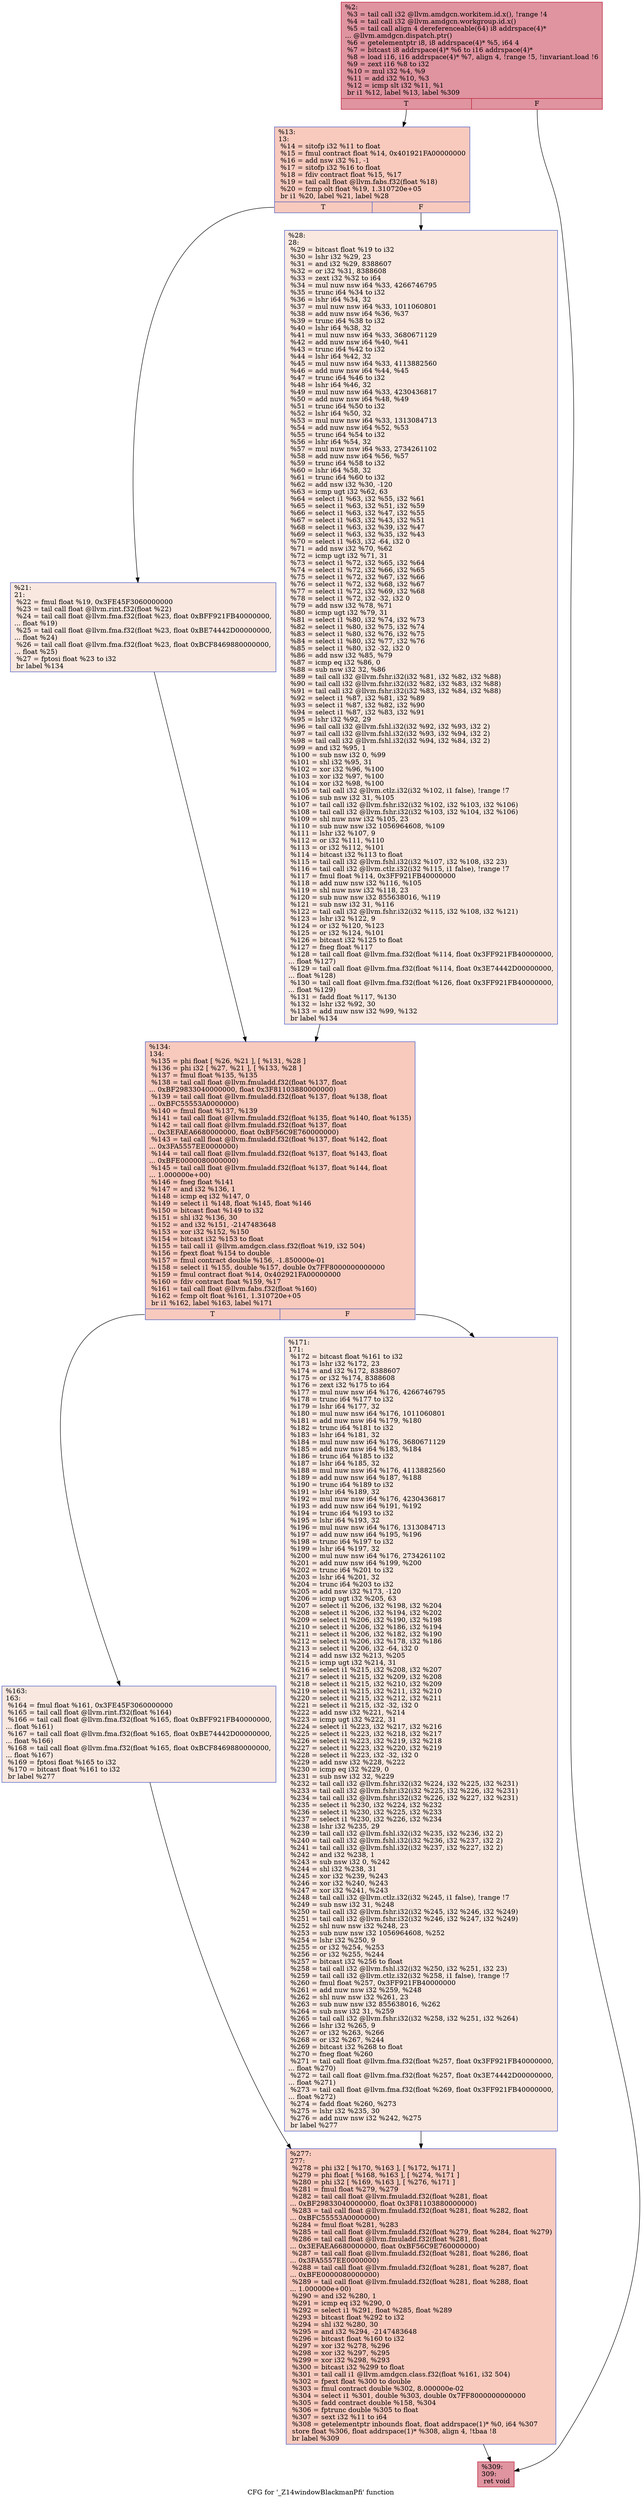 digraph "CFG for '_Z14windowBlackmanPfi' function" {
	label="CFG for '_Z14windowBlackmanPfi' function";

	Node0x5738390 [shape=record,color="#b70d28ff", style=filled, fillcolor="#b70d2870",label="{%2:\l  %3 = tail call i32 @llvm.amdgcn.workitem.id.x(), !range !4\l  %4 = tail call i32 @llvm.amdgcn.workgroup.id.x()\l  %5 = tail call align 4 dereferenceable(64) i8 addrspace(4)*\l... @llvm.amdgcn.dispatch.ptr()\l  %6 = getelementptr i8, i8 addrspace(4)* %5, i64 4\l  %7 = bitcast i8 addrspace(4)* %6 to i16 addrspace(4)*\l  %8 = load i16, i16 addrspace(4)* %7, align 4, !range !5, !invariant.load !6\l  %9 = zext i16 %8 to i32\l  %10 = mul i32 %4, %9\l  %11 = add i32 %10, %3\l  %12 = icmp slt i32 %11, %1\l  br i1 %12, label %13, label %309\l|{<s0>T|<s1>F}}"];
	Node0x5738390:s0 -> Node0x5739300;
	Node0x5738390:s1 -> Node0x573a320;
	Node0x5739300 [shape=record,color="#3d50c3ff", style=filled, fillcolor="#ef886b70",label="{%13:\l13:                                               \l  %14 = sitofp i32 %11 to float\l  %15 = fmul contract float %14, 0x401921FA00000000\l  %16 = add nsw i32 %1, -1\l  %17 = sitofp i32 %16 to float\l  %18 = fdiv contract float %15, %17\l  %19 = tail call float @llvm.fabs.f32(float %18)\l  %20 = fcmp olt float %19, 1.310720e+05\l  br i1 %20, label %21, label %28\l|{<s0>T|<s1>F}}"];
	Node0x5739300:s0 -> Node0x573b460;
	Node0x5739300:s1 -> Node0x573b4f0;
	Node0x573b460 [shape=record,color="#3d50c3ff", style=filled, fillcolor="#f1ccb870",label="{%21:\l21:                                               \l  %22 = fmul float %19, 0x3FE45F3060000000\l  %23 = tail call float @llvm.rint.f32(float %22)\l  %24 = tail call float @llvm.fma.f32(float %23, float 0xBFF921FB40000000,\l... float %19)\l  %25 = tail call float @llvm.fma.f32(float %23, float 0xBE74442D00000000,\l... float %24)\l  %26 = tail call float @llvm.fma.f32(float %23, float 0xBCF8469880000000,\l... float %25)\l  %27 = fptosi float %23 to i32\l  br label %134\l}"];
	Node0x573b460 -> Node0x573bf30;
	Node0x573b4f0 [shape=record,color="#3d50c3ff", style=filled, fillcolor="#f1ccb870",label="{%28:\l28:                                               \l  %29 = bitcast float %19 to i32\l  %30 = lshr i32 %29, 23\l  %31 = and i32 %29, 8388607\l  %32 = or i32 %31, 8388608\l  %33 = zext i32 %32 to i64\l  %34 = mul nuw nsw i64 %33, 4266746795\l  %35 = trunc i64 %34 to i32\l  %36 = lshr i64 %34, 32\l  %37 = mul nuw nsw i64 %33, 1011060801\l  %38 = add nuw nsw i64 %36, %37\l  %39 = trunc i64 %38 to i32\l  %40 = lshr i64 %38, 32\l  %41 = mul nuw nsw i64 %33, 3680671129\l  %42 = add nuw nsw i64 %40, %41\l  %43 = trunc i64 %42 to i32\l  %44 = lshr i64 %42, 32\l  %45 = mul nuw nsw i64 %33, 4113882560\l  %46 = add nuw nsw i64 %44, %45\l  %47 = trunc i64 %46 to i32\l  %48 = lshr i64 %46, 32\l  %49 = mul nuw nsw i64 %33, 4230436817\l  %50 = add nuw nsw i64 %48, %49\l  %51 = trunc i64 %50 to i32\l  %52 = lshr i64 %50, 32\l  %53 = mul nuw nsw i64 %33, 1313084713\l  %54 = add nuw nsw i64 %52, %53\l  %55 = trunc i64 %54 to i32\l  %56 = lshr i64 %54, 32\l  %57 = mul nuw nsw i64 %33, 2734261102\l  %58 = add nuw nsw i64 %56, %57\l  %59 = trunc i64 %58 to i32\l  %60 = lshr i64 %58, 32\l  %61 = trunc i64 %60 to i32\l  %62 = add nsw i32 %30, -120\l  %63 = icmp ugt i32 %62, 63\l  %64 = select i1 %63, i32 %55, i32 %61\l  %65 = select i1 %63, i32 %51, i32 %59\l  %66 = select i1 %63, i32 %47, i32 %55\l  %67 = select i1 %63, i32 %43, i32 %51\l  %68 = select i1 %63, i32 %39, i32 %47\l  %69 = select i1 %63, i32 %35, i32 %43\l  %70 = select i1 %63, i32 -64, i32 0\l  %71 = add nsw i32 %70, %62\l  %72 = icmp ugt i32 %71, 31\l  %73 = select i1 %72, i32 %65, i32 %64\l  %74 = select i1 %72, i32 %66, i32 %65\l  %75 = select i1 %72, i32 %67, i32 %66\l  %76 = select i1 %72, i32 %68, i32 %67\l  %77 = select i1 %72, i32 %69, i32 %68\l  %78 = select i1 %72, i32 -32, i32 0\l  %79 = add nsw i32 %78, %71\l  %80 = icmp ugt i32 %79, 31\l  %81 = select i1 %80, i32 %74, i32 %73\l  %82 = select i1 %80, i32 %75, i32 %74\l  %83 = select i1 %80, i32 %76, i32 %75\l  %84 = select i1 %80, i32 %77, i32 %76\l  %85 = select i1 %80, i32 -32, i32 0\l  %86 = add nsw i32 %85, %79\l  %87 = icmp eq i32 %86, 0\l  %88 = sub nsw i32 32, %86\l  %89 = tail call i32 @llvm.fshr.i32(i32 %81, i32 %82, i32 %88)\l  %90 = tail call i32 @llvm.fshr.i32(i32 %82, i32 %83, i32 %88)\l  %91 = tail call i32 @llvm.fshr.i32(i32 %83, i32 %84, i32 %88)\l  %92 = select i1 %87, i32 %81, i32 %89\l  %93 = select i1 %87, i32 %82, i32 %90\l  %94 = select i1 %87, i32 %83, i32 %91\l  %95 = lshr i32 %92, 29\l  %96 = tail call i32 @llvm.fshl.i32(i32 %92, i32 %93, i32 2)\l  %97 = tail call i32 @llvm.fshl.i32(i32 %93, i32 %94, i32 2)\l  %98 = tail call i32 @llvm.fshl.i32(i32 %94, i32 %84, i32 2)\l  %99 = and i32 %95, 1\l  %100 = sub nsw i32 0, %99\l  %101 = shl i32 %95, 31\l  %102 = xor i32 %96, %100\l  %103 = xor i32 %97, %100\l  %104 = xor i32 %98, %100\l  %105 = tail call i32 @llvm.ctlz.i32(i32 %102, i1 false), !range !7\l  %106 = sub nsw i32 31, %105\l  %107 = tail call i32 @llvm.fshr.i32(i32 %102, i32 %103, i32 %106)\l  %108 = tail call i32 @llvm.fshr.i32(i32 %103, i32 %104, i32 %106)\l  %109 = shl nuw nsw i32 %105, 23\l  %110 = sub nuw nsw i32 1056964608, %109\l  %111 = lshr i32 %107, 9\l  %112 = or i32 %111, %110\l  %113 = or i32 %112, %101\l  %114 = bitcast i32 %113 to float\l  %115 = tail call i32 @llvm.fshl.i32(i32 %107, i32 %108, i32 23)\l  %116 = tail call i32 @llvm.ctlz.i32(i32 %115, i1 false), !range !7\l  %117 = fmul float %114, 0x3FF921FB40000000\l  %118 = add nuw nsw i32 %116, %105\l  %119 = shl nuw nsw i32 %118, 23\l  %120 = sub nuw nsw i32 855638016, %119\l  %121 = sub nsw i32 31, %116\l  %122 = tail call i32 @llvm.fshr.i32(i32 %115, i32 %108, i32 %121)\l  %123 = lshr i32 %122, 9\l  %124 = or i32 %120, %123\l  %125 = or i32 %124, %101\l  %126 = bitcast i32 %125 to float\l  %127 = fneg float %117\l  %128 = tail call float @llvm.fma.f32(float %114, float 0x3FF921FB40000000,\l... float %127)\l  %129 = tail call float @llvm.fma.f32(float %114, float 0x3E74442D00000000,\l... float %128)\l  %130 = tail call float @llvm.fma.f32(float %126, float 0x3FF921FB40000000,\l... float %129)\l  %131 = fadd float %117, %130\l  %132 = lshr i32 %92, 30\l  %133 = add nuw nsw i32 %99, %132\l  br label %134\l}"];
	Node0x573b4f0 -> Node0x573bf30;
	Node0x573bf30 [shape=record,color="#3d50c3ff", style=filled, fillcolor="#ef886b70",label="{%134:\l134:                                              \l  %135 = phi float [ %26, %21 ], [ %131, %28 ]\l  %136 = phi i32 [ %27, %21 ], [ %133, %28 ]\l  %137 = fmul float %135, %135\l  %138 = tail call float @llvm.fmuladd.f32(float %137, float\l... 0xBF29833040000000, float 0x3F81103880000000)\l  %139 = tail call float @llvm.fmuladd.f32(float %137, float %138, float\l... 0xBFC55553A0000000)\l  %140 = fmul float %137, %139\l  %141 = tail call float @llvm.fmuladd.f32(float %135, float %140, float %135)\l  %142 = tail call float @llvm.fmuladd.f32(float %137, float\l... 0x3EFAEA6680000000, float 0xBF56C9E760000000)\l  %143 = tail call float @llvm.fmuladd.f32(float %137, float %142, float\l... 0x3FA5557EE0000000)\l  %144 = tail call float @llvm.fmuladd.f32(float %137, float %143, float\l... 0xBFE0000080000000)\l  %145 = tail call float @llvm.fmuladd.f32(float %137, float %144, float\l... 1.000000e+00)\l  %146 = fneg float %141\l  %147 = and i32 %136, 1\l  %148 = icmp eq i32 %147, 0\l  %149 = select i1 %148, float %145, float %146\l  %150 = bitcast float %149 to i32\l  %151 = shl i32 %136, 30\l  %152 = and i32 %151, -2147483648\l  %153 = xor i32 %152, %150\l  %154 = bitcast i32 %153 to float\l  %155 = tail call i1 @llvm.amdgcn.class.f32(float %19, i32 504)\l  %156 = fpext float %154 to double\l  %157 = fmul contract double %156, -1.850000e-01\l  %158 = select i1 %155, double %157, double 0x7FF8000000000000\l  %159 = fmul contract float %14, 0x402921FA00000000\l  %160 = fdiv contract float %159, %17\l  %161 = tail call float @llvm.fabs.f32(float %160)\l  %162 = fcmp olt float %161, 1.310720e+05\l  br i1 %162, label %163, label %171\l|{<s0>T|<s1>F}}"];
	Node0x573bf30:s0 -> Node0x5743760;
	Node0x573bf30:s1 -> Node0x57437f0;
	Node0x5743760 [shape=record,color="#3d50c3ff", style=filled, fillcolor="#f1ccb870",label="{%163:\l163:                                              \l  %164 = fmul float %161, 0x3FE45F3060000000\l  %165 = tail call float @llvm.rint.f32(float %164)\l  %166 = tail call float @llvm.fma.f32(float %165, float 0xBFF921FB40000000,\l... float %161)\l  %167 = tail call float @llvm.fma.f32(float %165, float 0xBE74442D00000000,\l... float %166)\l  %168 = tail call float @llvm.fma.f32(float %165, float 0xBCF8469880000000,\l... float %167)\l  %169 = fptosi float %165 to i32\l  %170 = bitcast float %161 to i32\l  br label %277\l}"];
	Node0x5743760 -> Node0x5743f20;
	Node0x57437f0 [shape=record,color="#3d50c3ff", style=filled, fillcolor="#f1ccb870",label="{%171:\l171:                                              \l  %172 = bitcast float %161 to i32\l  %173 = lshr i32 %172, 23\l  %174 = and i32 %172, 8388607\l  %175 = or i32 %174, 8388608\l  %176 = zext i32 %175 to i64\l  %177 = mul nuw nsw i64 %176, 4266746795\l  %178 = trunc i64 %177 to i32\l  %179 = lshr i64 %177, 32\l  %180 = mul nuw nsw i64 %176, 1011060801\l  %181 = add nuw nsw i64 %179, %180\l  %182 = trunc i64 %181 to i32\l  %183 = lshr i64 %181, 32\l  %184 = mul nuw nsw i64 %176, 3680671129\l  %185 = add nuw nsw i64 %183, %184\l  %186 = trunc i64 %185 to i32\l  %187 = lshr i64 %185, 32\l  %188 = mul nuw nsw i64 %176, 4113882560\l  %189 = add nuw nsw i64 %187, %188\l  %190 = trunc i64 %189 to i32\l  %191 = lshr i64 %189, 32\l  %192 = mul nuw nsw i64 %176, 4230436817\l  %193 = add nuw nsw i64 %191, %192\l  %194 = trunc i64 %193 to i32\l  %195 = lshr i64 %193, 32\l  %196 = mul nuw nsw i64 %176, 1313084713\l  %197 = add nuw nsw i64 %195, %196\l  %198 = trunc i64 %197 to i32\l  %199 = lshr i64 %197, 32\l  %200 = mul nuw nsw i64 %176, 2734261102\l  %201 = add nuw nsw i64 %199, %200\l  %202 = trunc i64 %201 to i32\l  %203 = lshr i64 %201, 32\l  %204 = trunc i64 %203 to i32\l  %205 = add nsw i32 %173, -120\l  %206 = icmp ugt i32 %205, 63\l  %207 = select i1 %206, i32 %198, i32 %204\l  %208 = select i1 %206, i32 %194, i32 %202\l  %209 = select i1 %206, i32 %190, i32 %198\l  %210 = select i1 %206, i32 %186, i32 %194\l  %211 = select i1 %206, i32 %182, i32 %190\l  %212 = select i1 %206, i32 %178, i32 %186\l  %213 = select i1 %206, i32 -64, i32 0\l  %214 = add nsw i32 %213, %205\l  %215 = icmp ugt i32 %214, 31\l  %216 = select i1 %215, i32 %208, i32 %207\l  %217 = select i1 %215, i32 %209, i32 %208\l  %218 = select i1 %215, i32 %210, i32 %209\l  %219 = select i1 %215, i32 %211, i32 %210\l  %220 = select i1 %215, i32 %212, i32 %211\l  %221 = select i1 %215, i32 -32, i32 0\l  %222 = add nsw i32 %221, %214\l  %223 = icmp ugt i32 %222, 31\l  %224 = select i1 %223, i32 %217, i32 %216\l  %225 = select i1 %223, i32 %218, i32 %217\l  %226 = select i1 %223, i32 %219, i32 %218\l  %227 = select i1 %223, i32 %220, i32 %219\l  %228 = select i1 %223, i32 -32, i32 0\l  %229 = add nsw i32 %228, %222\l  %230 = icmp eq i32 %229, 0\l  %231 = sub nsw i32 32, %229\l  %232 = tail call i32 @llvm.fshr.i32(i32 %224, i32 %225, i32 %231)\l  %233 = tail call i32 @llvm.fshr.i32(i32 %225, i32 %226, i32 %231)\l  %234 = tail call i32 @llvm.fshr.i32(i32 %226, i32 %227, i32 %231)\l  %235 = select i1 %230, i32 %224, i32 %232\l  %236 = select i1 %230, i32 %225, i32 %233\l  %237 = select i1 %230, i32 %226, i32 %234\l  %238 = lshr i32 %235, 29\l  %239 = tail call i32 @llvm.fshl.i32(i32 %235, i32 %236, i32 2)\l  %240 = tail call i32 @llvm.fshl.i32(i32 %236, i32 %237, i32 2)\l  %241 = tail call i32 @llvm.fshl.i32(i32 %237, i32 %227, i32 2)\l  %242 = and i32 %238, 1\l  %243 = sub nsw i32 0, %242\l  %244 = shl i32 %238, 31\l  %245 = xor i32 %239, %243\l  %246 = xor i32 %240, %243\l  %247 = xor i32 %241, %243\l  %248 = tail call i32 @llvm.ctlz.i32(i32 %245, i1 false), !range !7\l  %249 = sub nsw i32 31, %248\l  %250 = tail call i32 @llvm.fshr.i32(i32 %245, i32 %246, i32 %249)\l  %251 = tail call i32 @llvm.fshr.i32(i32 %246, i32 %247, i32 %249)\l  %252 = shl nuw nsw i32 %248, 23\l  %253 = sub nuw nsw i32 1056964608, %252\l  %254 = lshr i32 %250, 9\l  %255 = or i32 %254, %253\l  %256 = or i32 %255, %244\l  %257 = bitcast i32 %256 to float\l  %258 = tail call i32 @llvm.fshl.i32(i32 %250, i32 %251, i32 23)\l  %259 = tail call i32 @llvm.ctlz.i32(i32 %258, i1 false), !range !7\l  %260 = fmul float %257, 0x3FF921FB40000000\l  %261 = add nuw nsw i32 %259, %248\l  %262 = shl nuw nsw i32 %261, 23\l  %263 = sub nuw nsw i32 855638016, %262\l  %264 = sub nsw i32 31, %259\l  %265 = tail call i32 @llvm.fshr.i32(i32 %258, i32 %251, i32 %264)\l  %266 = lshr i32 %265, 9\l  %267 = or i32 %263, %266\l  %268 = or i32 %267, %244\l  %269 = bitcast i32 %268 to float\l  %270 = fneg float %260\l  %271 = tail call float @llvm.fma.f32(float %257, float 0x3FF921FB40000000,\l... float %270)\l  %272 = tail call float @llvm.fma.f32(float %257, float 0x3E74442D00000000,\l... float %271)\l  %273 = tail call float @llvm.fma.f32(float %269, float 0x3FF921FB40000000,\l... float %272)\l  %274 = fadd float %260, %273\l  %275 = lshr i32 %235, 30\l  %276 = add nuw nsw i32 %242, %275\l  br label %277\l}"];
	Node0x57437f0 -> Node0x5743f20;
	Node0x5743f20 [shape=record,color="#3d50c3ff", style=filled, fillcolor="#ef886b70",label="{%277:\l277:                                              \l  %278 = phi i32 [ %170, %163 ], [ %172, %171 ]\l  %279 = phi float [ %168, %163 ], [ %274, %171 ]\l  %280 = phi i32 [ %169, %163 ], [ %276, %171 ]\l  %281 = fmul float %279, %279\l  %282 = tail call float @llvm.fmuladd.f32(float %281, float\l... 0xBF29833040000000, float 0x3F81103880000000)\l  %283 = tail call float @llvm.fmuladd.f32(float %281, float %282, float\l... 0xBFC55553A0000000)\l  %284 = fmul float %281, %283\l  %285 = tail call float @llvm.fmuladd.f32(float %279, float %284, float %279)\l  %286 = tail call float @llvm.fmuladd.f32(float %281, float\l... 0x3EFAEA6680000000, float 0xBF56C9E760000000)\l  %287 = tail call float @llvm.fmuladd.f32(float %281, float %286, float\l... 0x3FA5557EE0000000)\l  %288 = tail call float @llvm.fmuladd.f32(float %281, float %287, float\l... 0xBFE0000080000000)\l  %289 = tail call float @llvm.fmuladd.f32(float %281, float %288, float\l... 1.000000e+00)\l  %290 = and i32 %280, 1\l  %291 = icmp eq i32 %290, 0\l  %292 = select i1 %291, float %285, float %289\l  %293 = bitcast float %292 to i32\l  %294 = shl i32 %280, 30\l  %295 = and i32 %294, -2147483648\l  %296 = bitcast float %160 to i32\l  %297 = xor i32 %278, %296\l  %298 = xor i32 %297, %295\l  %299 = xor i32 %298, %293\l  %300 = bitcast i32 %299 to float\l  %301 = tail call i1 @llvm.amdgcn.class.f32(float %161, i32 504)\l  %302 = fpext float %300 to double\l  %303 = fmul contract double %302, 8.000000e-02\l  %304 = select i1 %301, double %303, double 0x7FF8000000000000\l  %305 = fadd contract double %158, %304\l  %306 = fptrunc double %305 to float\l  %307 = sext i32 %11 to i64\l  %308 = getelementptr inbounds float, float addrspace(1)* %0, i64 %307\l  store float %306, float addrspace(1)* %308, align 4, !tbaa !8\l  br label %309\l}"];
	Node0x5743f20 -> Node0x573a320;
	Node0x573a320 [shape=record,color="#b70d28ff", style=filled, fillcolor="#b70d2870",label="{%309:\l309:                                              \l  ret void\l}"];
}
